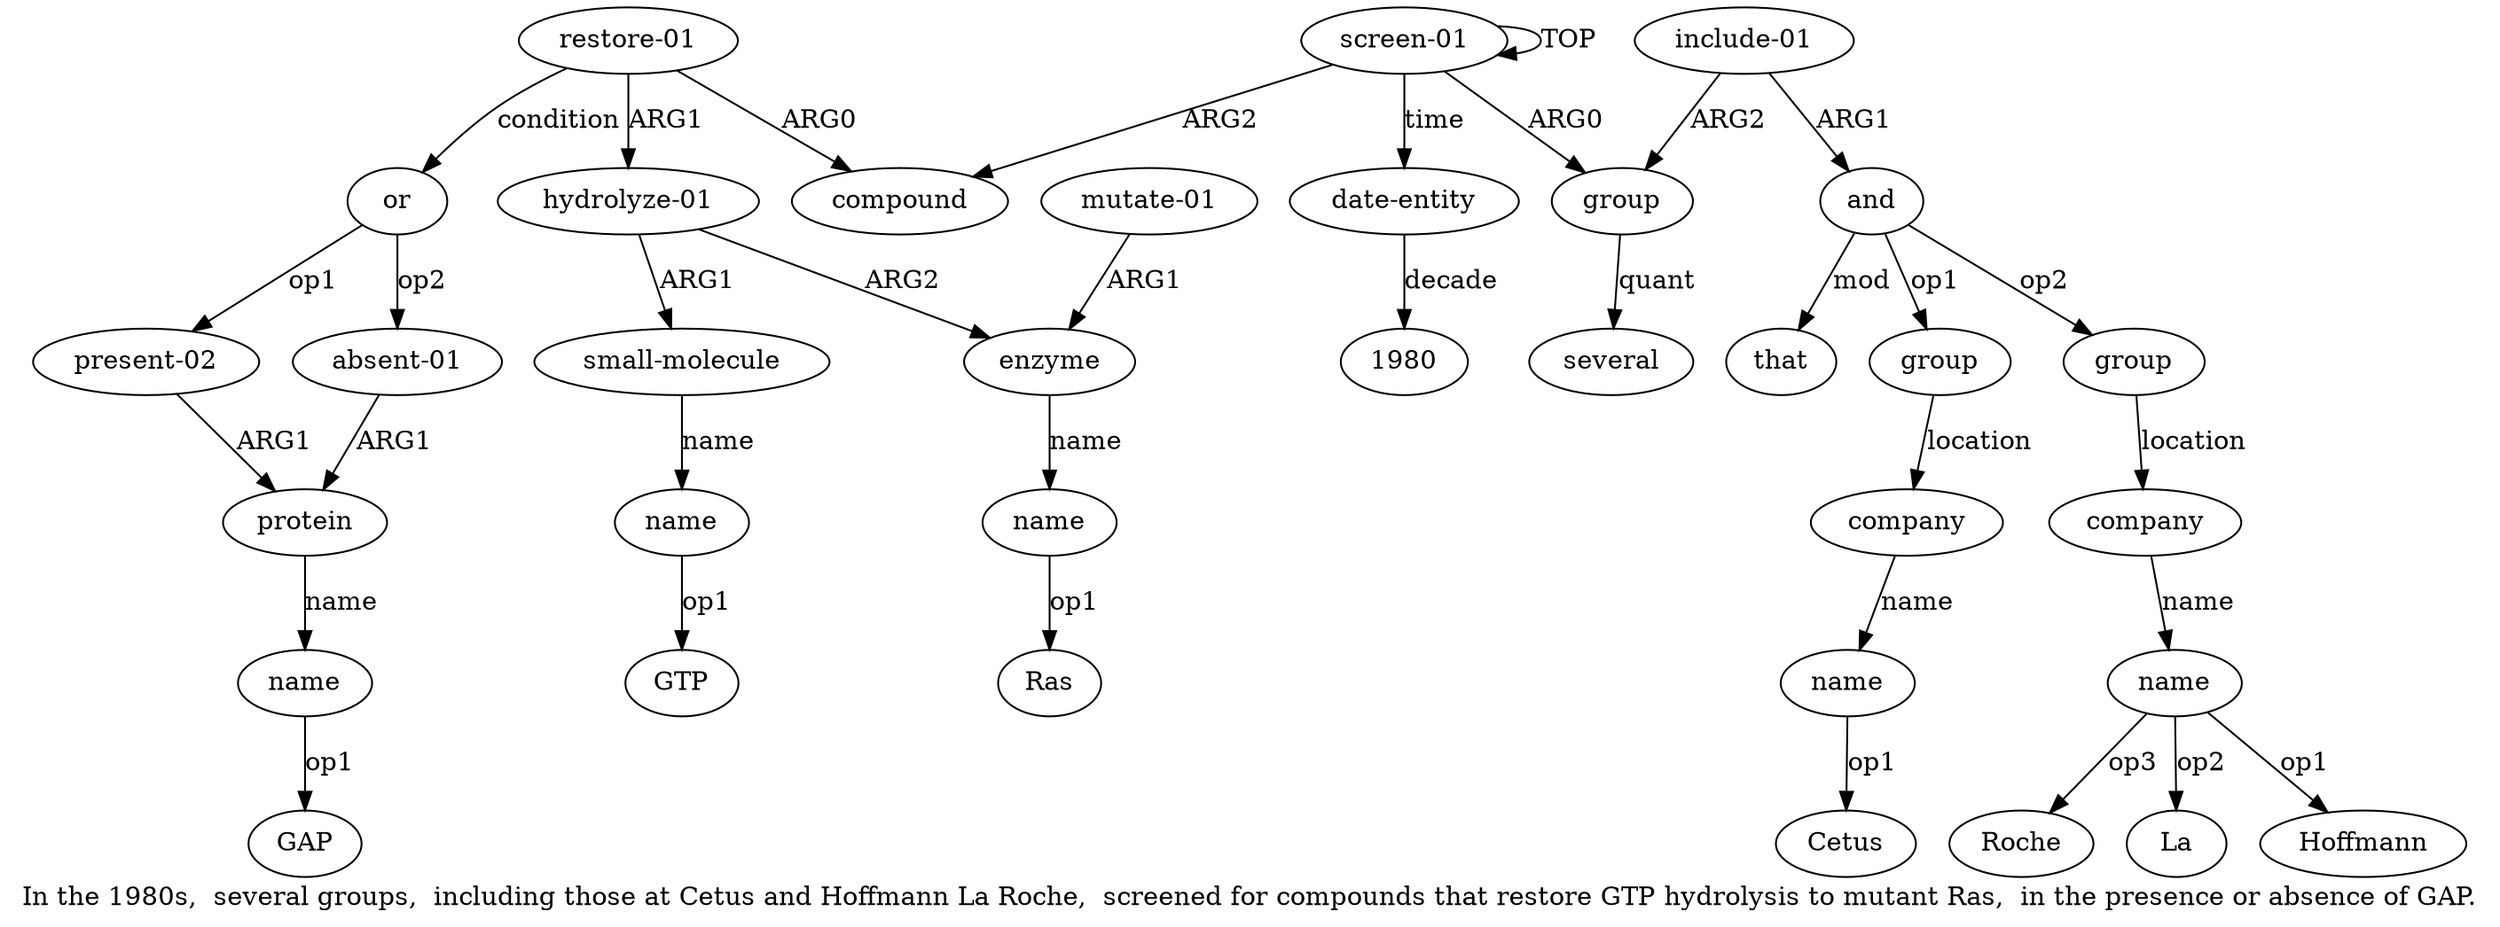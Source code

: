digraph  {
	graph [label="In the 1980s,  several groups,  including those at Cetus and Hoffmann La Roche,  screened for compounds that restore GTP hydrolysis \
to mutant Ras,  in the presence or absence of GAP."];
	node [label="\N"];
	a20	 [color=black,
		gold_ind=20,
		gold_label=or,
		label=or,
		test_ind=20,
		test_label=or];
	a21	 [color=black,
		gold_ind=21,
		gold_label="present-02",
		label="present-02",
		test_ind=21,
		test_label="present-02"];
	a20 -> a21 [key=0,
	color=black,
	gold_label=op1,
	label=op1,
	test_label=op1];
a24 [color=black,
	gold_ind=24,
	gold_label="absent-01",
	label="absent-01",
	test_ind=24,
	test_label="absent-01"];
a20 -> a24 [key=0,
color=black,
gold_label=op2,
label=op2,
test_label=op2];
a22 [color=black,
gold_ind=22,
gold_label=protein,
label=protein,
test_ind=22,
test_label=protein];
a21 -> a22 [key=0,
color=black,
gold_label=ARG1,
label=ARG1,
test_label=ARG1];
a23 [color=black,
gold_ind=23,
gold_label=name,
label=name,
test_ind=23,
test_label=name];
a22 -> a23 [key=0,
color=black,
gold_label=name,
label=name,
test_label=name];
"a23 GAP" [color=black,
gold_ind=-1,
gold_label=GAP,
label=GAP,
test_ind=-1,
test_label=GAP];
a23 -> "a23 GAP" [key=0,
color=black,
gold_label=op1,
label=op1,
test_label=op1];
a24 -> a22 [key=0,
color=black,
gold_label=ARG1,
label=ARG1,
test_label=ARG1];
a25 [color=black,
gold_ind=25,
gold_label="date-entity",
label="date-entity",
test_ind=25,
test_label="date-entity"];
"a25 1980" [color=black,
gold_ind=-1,
gold_label=1980,
label=1980,
test_ind=-1,
test_label=1980];
a25 -> "a25 1980" [key=0,
color=black,
gold_label=decade,
label=decade,
test_label=decade];
"a10 Roche" [color=black,
gold_ind=-1,
gold_label=Roche,
label=Roche,
test_ind=-1,
test_label=Roche];
"a10 La" [color=black,
gold_ind=-1,
gold_label=La,
label=La,
test_ind=-1,
test_label=La];
a15 [color=black,
gold_ind=15,
gold_label="small-molecule",
label="small-molecule",
test_ind=15,
test_label="small-molecule"];
a16 [color=black,
gold_ind=16,
gold_label=name,
label=name,
test_ind=16,
test_label=name];
a15 -> a16 [key=0,
color=black,
gold_label=name,
label=name,
test_label=name];
a14 [color=black,
gold_ind=14,
gold_label="hydrolyze-01",
label="hydrolyze-01",
test_ind=14,
test_label="hydrolyze-01"];
a14 -> a15 [key=0,
color=black,
gold_label=ARG1,
label=ARG1,
test_label=ARG1];
a17 [color=black,
gold_ind=17,
gold_label=enzyme,
label=enzyme,
test_ind=17,
test_label=enzyme];
a14 -> a17 [key=0,
color=black,
gold_label=ARG2,
label=ARG2,
test_label=ARG2];
a18 [color=black,
gold_ind=18,
gold_label=name,
label=name,
test_ind=18,
test_label=name];
a17 -> a18 [key=0,
color=black,
gold_label=name,
label=name,
test_label=name];
"a16 GTP" [color=black,
gold_ind=-1,
gold_label=GTP,
label=GTP,
test_ind=-1,
test_label=GTP];
a16 -> "a16 GTP" [key=0,
color=black,
gold_label=op1,
label=op1,
test_label=op1];
a11 [color=black,
gold_ind=11,
gold_label=that,
label=that,
test_ind=11,
test_label=that];
a10 [color=black,
gold_ind=10,
gold_label=name,
label=name,
test_ind=10,
test_label=name];
a10 -> "a10 Roche" [key=0,
color=black,
gold_label=op3,
label=op3,
test_label=op3];
a10 -> "a10 La" [key=0,
color=black,
gold_label=op2,
label=op2,
test_label=op2];
"a10 Hoffmann" [color=black,
gold_ind=-1,
gold_label=Hoffmann,
label=Hoffmann,
test_ind=-1,
test_label=Hoffmann];
a10 -> "a10 Hoffmann" [key=0,
color=black,
gold_label=op1,
label=op1,
test_label=op1];
a13 [color=black,
gold_ind=13,
gold_label="restore-01",
label="restore-01",
test_ind=13,
test_label="restore-01"];
a13 -> a20 [key=0,
color=black,
gold_label=condition,
label=condition,
test_label=condition];
a13 -> a14 [key=0,
color=black,
gold_label=ARG1,
label=ARG1,
test_label=ARG1];
a12 [color=black,
gold_ind=12,
gold_label=compound,
label=compound,
test_ind=12,
test_label=compound];
a13 -> a12 [key=0,
color=black,
gold_label=ARG0,
label=ARG0,
test_label=ARG0];
a19 [color=black,
gold_ind=19,
gold_label="mutate-01",
label="mutate-01",
test_ind=19,
test_label="mutate-01"];
a19 -> a17 [key=0,
color=black,
gold_label=ARG1,
label=ARG1,
test_label=ARG1];
"a18 Ras" [color=black,
gold_ind=-1,
gold_label=Ras,
label=Ras,
test_ind=-1,
test_label=Ras];
a18 -> "a18 Ras" [key=0,
color=black,
gold_label=op1,
label=op1,
test_label=op1];
a1 [color=black,
gold_ind=1,
gold_label=group,
label=group,
test_ind=1,
test_label=group];
a2 [color=black,
gold_ind=2,
gold_label=several,
label=several,
test_ind=2,
test_label=several];
a1 -> a2 [key=0,
color=black,
gold_label=quant,
label=quant,
test_label=quant];
a0 [color=black,
gold_ind=0,
gold_label="screen-01",
label="screen-01",
test_ind=0,
test_label="screen-01"];
a0 -> a25 [key=0,
color=black,
gold_label=time,
label=time,
test_label=time];
a0 -> a12 [key=0,
color=black,
gold_label=ARG2,
label=ARG2,
test_label=ARG2];
a0 -> a1 [key=0,
color=black,
gold_label=ARG0,
label=ARG0,
test_label=ARG0];
a0 -> a0 [key=0,
color=black,
gold_label=TOP,
label=TOP,
test_label=TOP];
a3 [color=black,
gold_ind=3,
gold_label="include-01",
label="include-01",
test_ind=3,
test_label="include-01"];
a3 -> a1 [key=0,
color=black,
gold_label=ARG2,
label=ARG2,
test_label=ARG2];
a4 [color=black,
gold_ind=4,
gold_label=and,
label=and,
test_ind=4,
test_label=and];
a3 -> a4 [key=0,
color=black,
gold_label=ARG1,
label=ARG1,
test_label=ARG1];
a5 [color=black,
gold_ind=5,
gold_label=group,
label=group,
test_ind=5,
test_label=group];
a6 [color=black,
gold_ind=6,
gold_label=company,
label=company,
test_ind=6,
test_label=company];
a5 -> a6 [key=0,
color=black,
gold_label=location,
label=location,
test_label=location];
a4 -> a11 [key=0,
color=black,
gold_label=mod,
label=mod,
test_label=mod];
a4 -> a5 [key=0,
color=black,
gold_label=op1,
label=op1,
test_label=op1];
a8 [color=black,
gold_ind=8,
gold_label=group,
label=group,
test_ind=8,
test_label=group];
a4 -> a8 [key=0,
color=black,
gold_label=op2,
label=op2,
test_label=op2];
a7 [color=black,
gold_ind=7,
gold_label=name,
label=name,
test_ind=7,
test_label=name];
"a7 Cetus" [color=black,
gold_ind=-1,
gold_label=Cetus,
label=Cetus,
test_ind=-1,
test_label=Cetus];
a7 -> "a7 Cetus" [key=0,
color=black,
gold_label=op1,
label=op1,
test_label=op1];
a6 -> a7 [key=0,
color=black,
gold_label=name,
label=name,
test_label=name];
a9 [color=black,
gold_ind=9,
gold_label=company,
label=company,
test_ind=9,
test_label=company];
a9 -> a10 [key=0,
color=black,
gold_label=name,
label=name,
test_label=name];
a8 -> a9 [key=0,
color=black,
gold_label=location,
label=location,
test_label=location];
}
